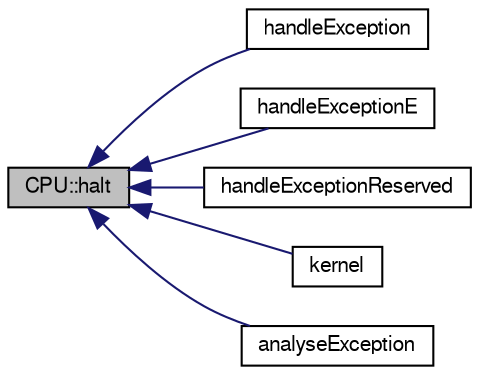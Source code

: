 digraph "CPU::halt"
{
  bgcolor="transparent";
  edge [fontname="FreeSans",fontsize="10",labelfontname="FreeSans",labelfontsize="10"];
  node [fontname="FreeSans",fontsize="10",shape=record];
  rankdir="LR";
  Node1 [label="CPU::halt",height=0.2,width=0.4,color="black", fillcolor="grey75", style="filled" fontcolor="black"];
  Node1 -> Node2 [dir="back",color="midnightblue",fontsize="10",style="solid",fontname="FreeSans"];
  Node2 [label="handleException",height=0.2,width=0.4,color="black",URL="$guardian_8cc.html#afe78f34c7c65df79376008e0d23c1afd",tooltip="This function is called if a normal exception is raised by the cpu."];
  Node1 -> Node3 [dir="back",color="midnightblue",fontsize="10",style="solid",fontname="FreeSans"];
  Node3 [label="handleExceptionE",height=0.2,width=0.4,color="black",URL="$guardian_8cc.html#a70466c5bd3ffac85265c22f65e9a4ef9",tooltip="This function is called if a normal exception with error code is raised by the cpu."];
  Node1 -> Node4 [dir="back",color="midnightblue",fontsize="10",style="solid",fontname="FreeSans"];
  Node4 [label="handleExceptionReserved",height=0.2,width=0.4,color="black",URL="$guardian_8cc.html#a390d383038610b600ab986ec9b54879a",tooltip="This function is called if a reserved exception is raised by the cpu."];
  Node1 -> Node5 [dir="back",color="midnightblue",fontsize="10",style="solid",fontname="FreeSans"];
  Node5 [label="kernel",height=0.2,width=0.4,color="black",URL="$main_8cc.html#a796315624c9bcf31fd673cb62e4b9819",tooltip="kernel entry point"];
  Node1 -> Node6 [dir="back",color="midnightblue",fontsize="10",style="solid",fontname="FreeSans"];
  Node6 [label="analyseException",height=0.2,width=0.4,color="black",URL="$analyse_8cc.html#a07755aa59f817c8a4e46336d1c1a15eb",tooltip="Funktion zur Analyse einer Fehlerbehandlungsroutine."];
}
